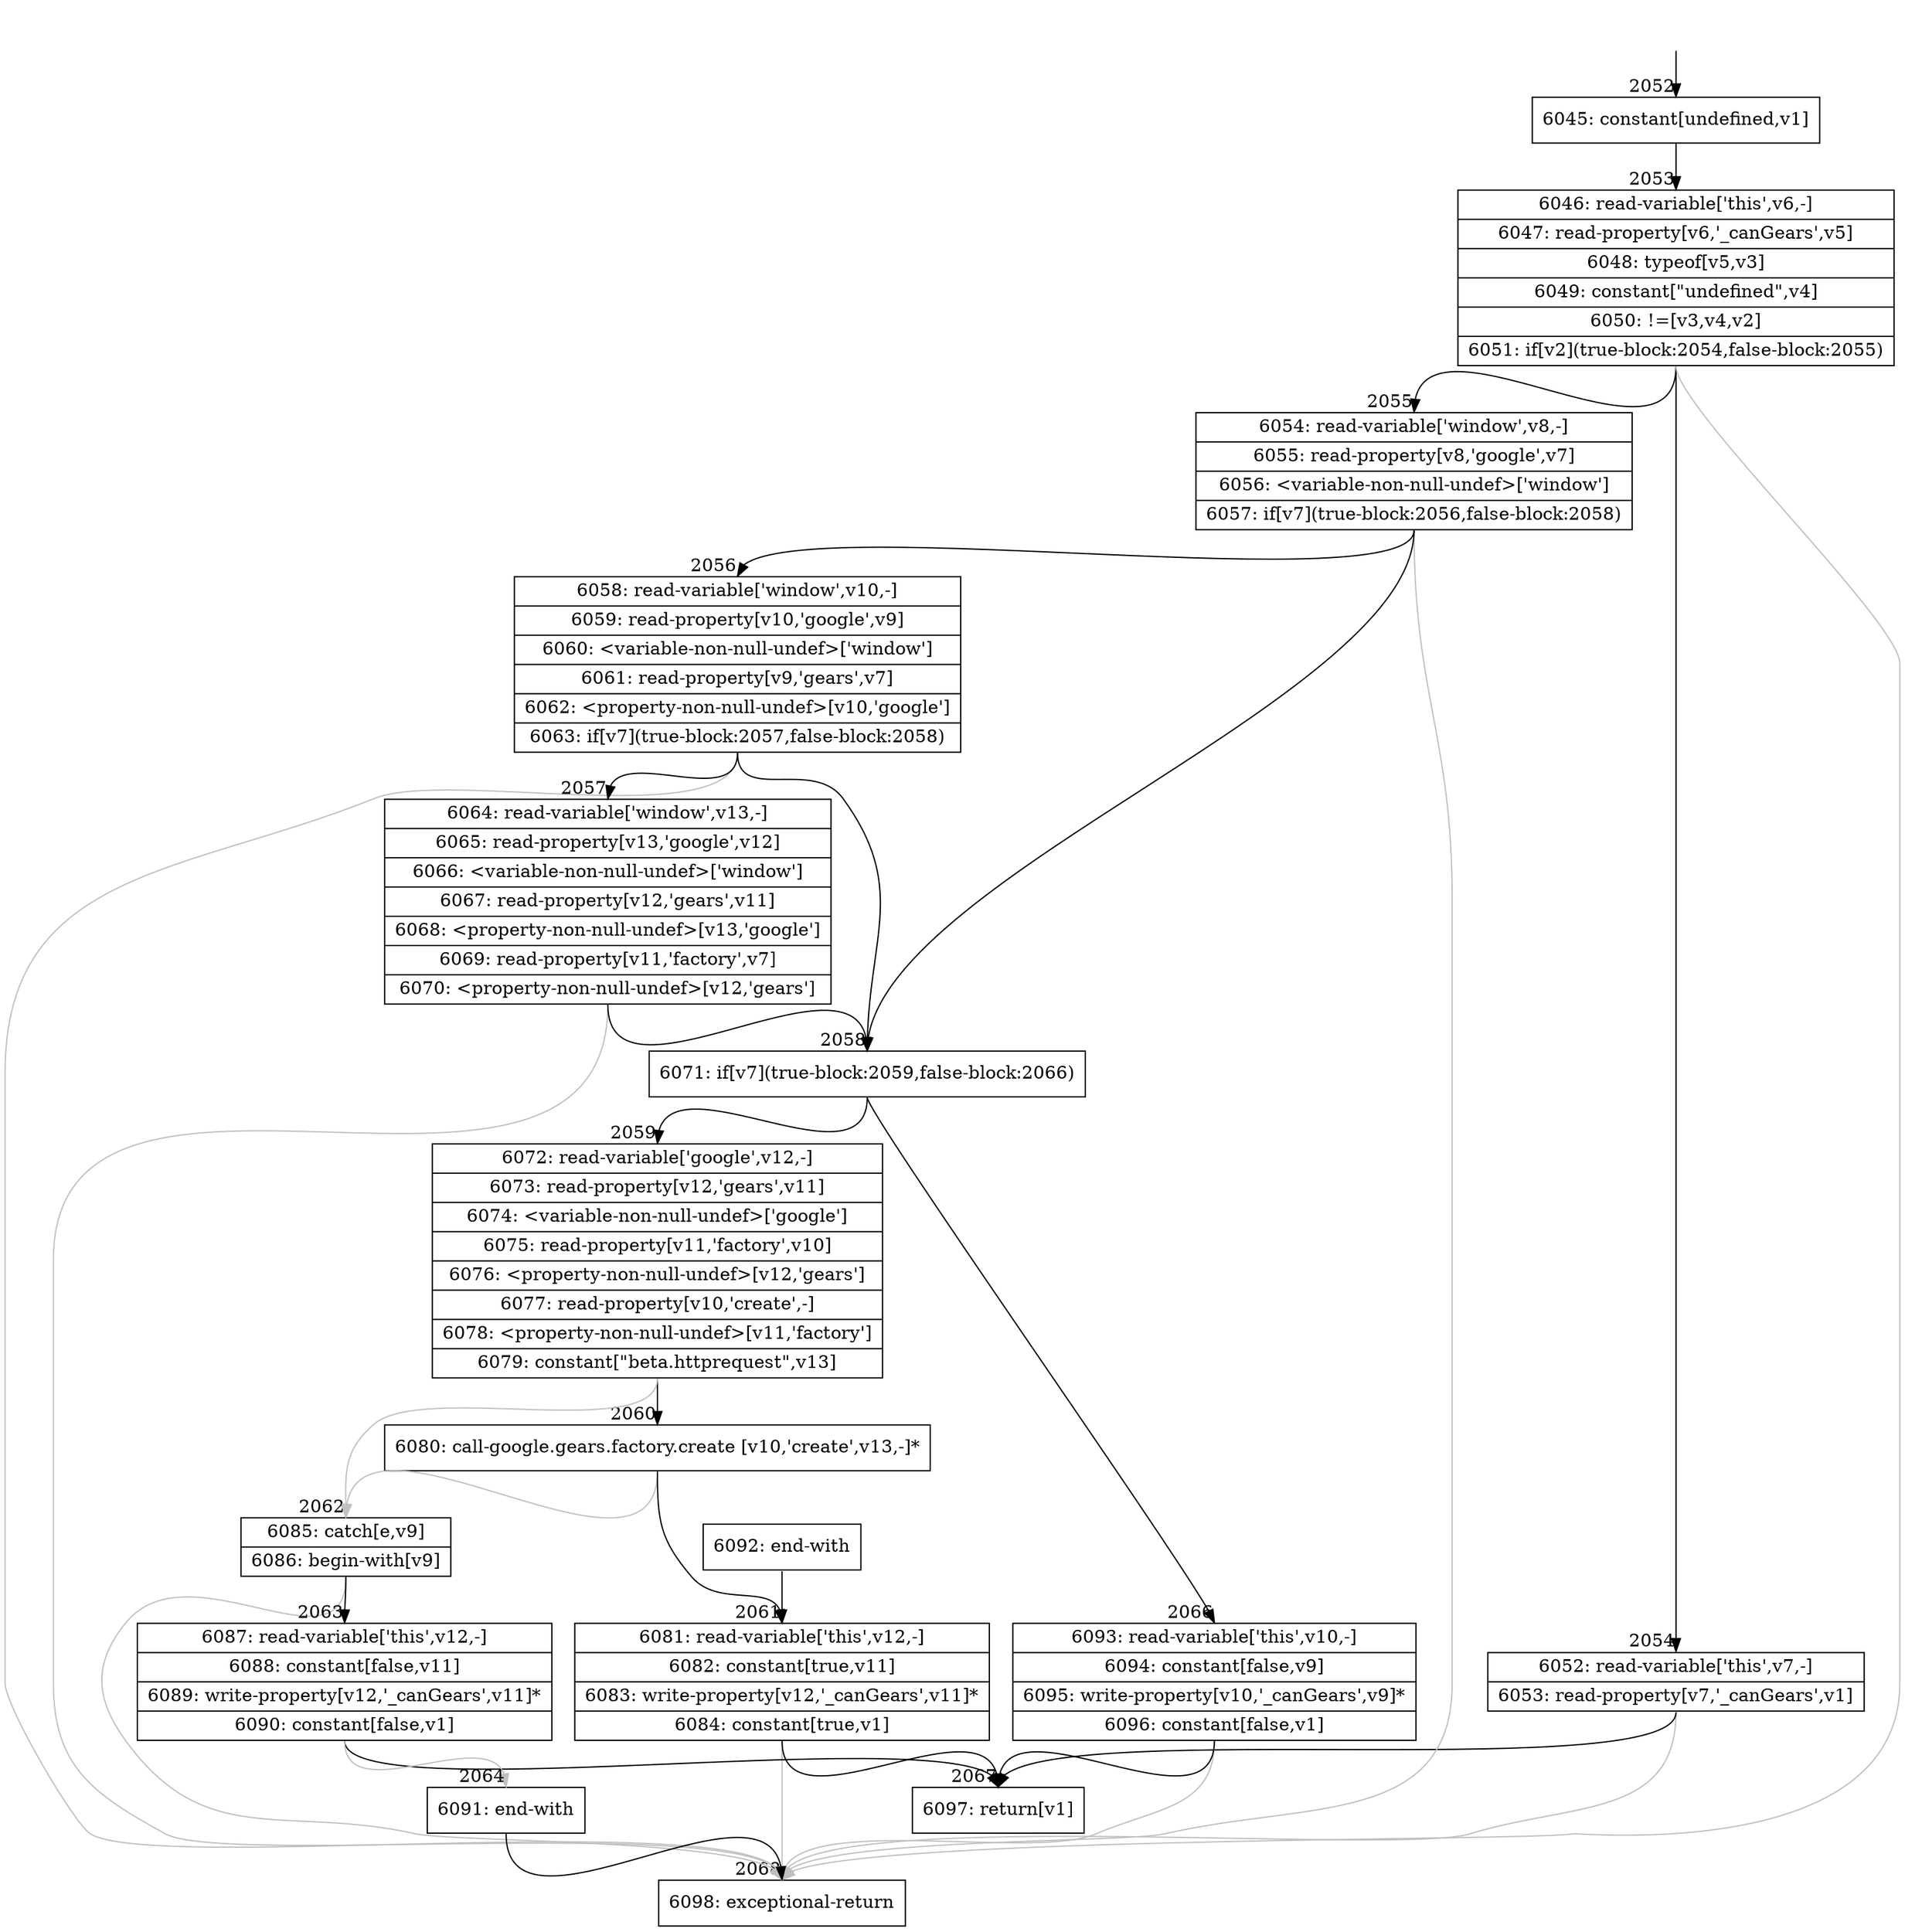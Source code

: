 digraph {
rankdir="TD"
BB_entry238[shape=none,label=""];
BB_entry238 -> BB2052 [tailport=s, headport=n, headlabel="    2052"]
BB2052 [shape=record label="{6045: constant[undefined,v1]}" ] 
BB2052 -> BB2053 [tailport=s, headport=n, headlabel="      2053"]
BB2053 [shape=record label="{6046: read-variable['this',v6,-]|6047: read-property[v6,'_canGears',v5]|6048: typeof[v5,v3]|6049: constant[\"undefined\",v4]|6050: !=[v3,v4,v2]|6051: if[v2](true-block:2054,false-block:2055)}" ] 
BB2053 -> BB2054 [tailport=s, headport=n, headlabel="      2054"]
BB2053 -> BB2055 [tailport=s, headport=n, headlabel="      2055"]
BB2053 -> BB2068 [tailport=s, headport=n, color=gray, headlabel="      2068"]
BB2054 [shape=record label="{6052: read-variable['this',v7,-]|6053: read-property[v7,'_canGears',v1]}" ] 
BB2054 -> BB2067 [tailport=s, headport=n, headlabel="      2067"]
BB2054 -> BB2068 [tailport=s, headport=n, color=gray]
BB2055 [shape=record label="{6054: read-variable['window',v8,-]|6055: read-property[v8,'google',v7]|6056: \<variable-non-null-undef\>['window']|6057: if[v7](true-block:2056,false-block:2058)}" ] 
BB2055 -> BB2058 [tailport=s, headport=n, headlabel="      2058"]
BB2055 -> BB2056 [tailport=s, headport=n, headlabel="      2056"]
BB2055 -> BB2068 [tailport=s, headport=n, color=gray]
BB2056 [shape=record label="{6058: read-variable['window',v10,-]|6059: read-property[v10,'google',v9]|6060: \<variable-non-null-undef\>['window']|6061: read-property[v9,'gears',v7]|6062: \<property-non-null-undef\>[v10,'google']|6063: if[v7](true-block:2057,false-block:2058)}" ] 
BB2056 -> BB2058 [tailport=s, headport=n]
BB2056 -> BB2057 [tailport=s, headport=n, headlabel="      2057"]
BB2056 -> BB2068 [tailport=s, headport=n, color=gray]
BB2057 [shape=record label="{6064: read-variable['window',v13,-]|6065: read-property[v13,'google',v12]|6066: \<variable-non-null-undef\>['window']|6067: read-property[v12,'gears',v11]|6068: \<property-non-null-undef\>[v13,'google']|6069: read-property[v11,'factory',v7]|6070: \<property-non-null-undef\>[v12,'gears']}" ] 
BB2057 -> BB2058 [tailport=s, headport=n]
BB2057 -> BB2068 [tailport=s, headport=n, color=gray]
BB2058 [shape=record label="{6071: if[v7](true-block:2059,false-block:2066)}" ] 
BB2058 -> BB2059 [tailport=s, headport=n, headlabel="      2059"]
BB2058 -> BB2066 [tailport=s, headport=n, headlabel="      2066"]
BB2059 [shape=record label="{6072: read-variable['google',v12,-]|6073: read-property[v12,'gears',v11]|6074: \<variable-non-null-undef\>['google']|6075: read-property[v11,'factory',v10]|6076: \<property-non-null-undef\>[v12,'gears']|6077: read-property[v10,'create',-]|6078: \<property-non-null-undef\>[v11,'factory']|6079: constant[\"beta.httprequest\",v13]}" ] 
BB2059 -> BB2060 [tailport=s, headport=n, headlabel="      2060"]
BB2059 -> BB2062 [tailport=s, headport=n, color=gray, headlabel="      2062"]
BB2060 [shape=record label="{6080: call-google.gears.factory.create [v10,'create',v13,-]*}" ] 
BB2060 -> BB2061 [tailport=s, headport=n, headlabel="      2061"]
BB2060 -> BB2062 [tailport=s, headport=n, color=gray]
BB2061 [shape=record label="{6081: read-variable['this',v12,-]|6082: constant[true,v11]|6083: write-property[v12,'_canGears',v11]*|6084: constant[true,v1]}" ] 
BB2061 -> BB2067 [tailport=s, headport=n]
BB2061 -> BB2068 [tailport=s, headport=n, color=gray]
BB2062 [shape=record label="{6085: catch[e,v9]|6086: begin-with[v9]}" ] 
BB2062 -> BB2063 [tailport=s, headport=n, headlabel="      2063"]
BB2062 -> BB2068 [tailport=s, headport=n, color=gray]
BB2063 [shape=record label="{6087: read-variable['this',v12,-]|6088: constant[false,v11]|6089: write-property[v12,'_canGears',v11]*|6090: constant[false,v1]}" ] 
BB2063 -> BB2067 [tailport=s, headport=n]
BB2063 -> BB2064 [tailport=s, headport=n, color=gray, headlabel="      2064"]
BB2064 [shape=record label="{6091: end-with}" ] 
BB2064 -> BB2068 [tailport=s, headport=n]
BB2065 [shape=record label="{6092: end-with}" ] 
BB2065 -> BB2061 [tailport=s, headport=n]
BB2066 [shape=record label="{6093: read-variable['this',v10,-]|6094: constant[false,v9]|6095: write-property[v10,'_canGears',v9]*|6096: constant[false,v1]}" ] 
BB2066 -> BB2067 [tailport=s, headport=n]
BB2066 -> BB2068 [tailport=s, headport=n, color=gray]
BB2067 [shape=record label="{6097: return[v1]}" ] 
BB2068 [shape=record label="{6098: exceptional-return}" ] 
//#$~ 2381
}
